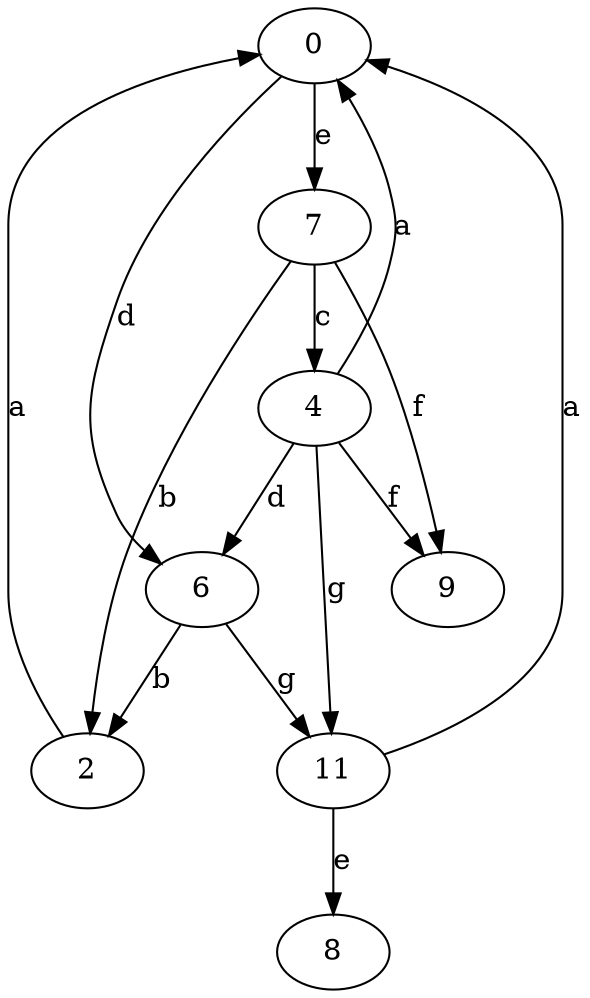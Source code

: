 strict digraph  {
0;
2;
4;
6;
7;
8;
9;
11;
0 -> 6  [label=d];
0 -> 7  [label=e];
2 -> 0  [label=a];
4 -> 0  [label=a];
4 -> 6  [label=d];
4 -> 9  [label=f];
4 -> 11  [label=g];
6 -> 2  [label=b];
6 -> 11  [label=g];
7 -> 2  [label=b];
7 -> 4  [label=c];
7 -> 9  [label=f];
11 -> 0  [label=a];
11 -> 8  [label=e];
}
